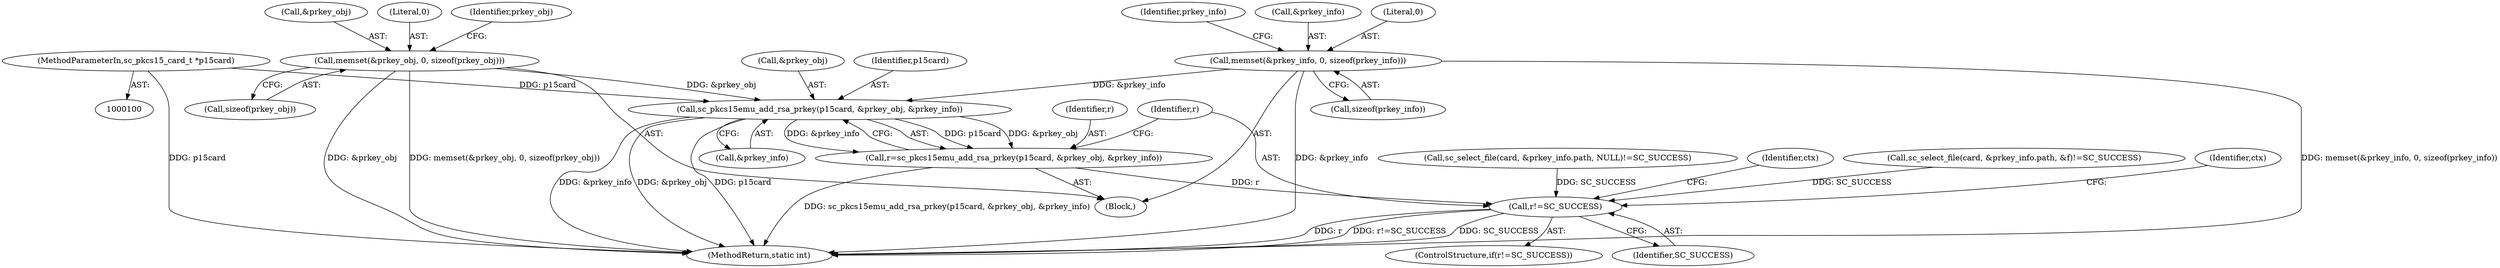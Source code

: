 digraph "0_OpenSC_8fe377e93b4b56060e5bbfb6f3142ceaeca744fa_20@pointer" {
"1000463" [label="(Call,sc_pkcs15emu_add_rsa_prkey(p15card, &prkey_obj, &prkey_info))"];
"1000101" [label="(MethodParameterIn,sc_pkcs15_card_t *p15card)"];
"1000172" [label="(Call,memset(&prkey_obj, 0, sizeof(prkey_obj)))"];
"1000129" [label="(Call,memset(&prkey_info, 0, sizeof(prkey_info)))"];
"1000461" [label="(Call,r=sc_pkcs15emu_add_rsa_prkey(p15card, &prkey_obj, &prkey_info))"];
"1000470" [label="(Call,r!=SC_SUCCESS)"];
"1000173" [label="(Call,&prkey_obj)"];
"1000133" [label="(Call,sizeof(prkey_info))"];
"1000465" [label="(Call,&prkey_obj)"];
"1000496" [label="(MethodReturn,static int)"];
"1000464" [label="(Identifier,p15card)"];
"1000461" [label="(Call,r=sc_pkcs15emu_add_rsa_prkey(p15card, &prkey_obj, &prkey_info))"];
"1000469" [label="(ControlStructure,if(r!=SC_SUCCESS))"];
"1000463" [label="(Call,sc_pkcs15emu_add_rsa_prkey(p15card, &prkey_obj, &prkey_info))"];
"1000129" [label="(Call,memset(&prkey_info, 0, sizeof(prkey_info)))"];
"1000138" [label="(Identifier,prkey_info)"];
"1000108" [label="(Block,)"];
"1000475" [label="(Identifier,ctx)"];
"1000130" [label="(Call,&prkey_info)"];
"1000248" [label="(Call,sc_select_file(card, &prkey_info.path, NULL)!=SC_SUCCESS)"];
"1000472" [label="(Identifier,SC_SUCCESS)"];
"1000176" [label="(Call,sizeof(prkey_obj))"];
"1000101" [label="(MethodParameterIn,sc_pkcs15_card_t *p15card)"];
"1000175" [label="(Literal,0)"];
"1000482" [label="(Identifier,ctx)"];
"1000180" [label="(Identifier,prkey_obj)"];
"1000132" [label="(Literal,0)"];
"1000467" [label="(Call,&prkey_info)"];
"1000470" [label="(Call,r!=SC_SUCCESS)"];
"1000172" [label="(Call,memset(&prkey_obj, 0, sizeof(prkey_obj)))"];
"1000394" [label="(Call,sc_select_file(card, &prkey_info.path, &f)!=SC_SUCCESS)"];
"1000462" [label="(Identifier,r)"];
"1000471" [label="(Identifier,r)"];
"1000463" -> "1000461"  [label="AST: "];
"1000463" -> "1000467"  [label="CFG: "];
"1000464" -> "1000463"  [label="AST: "];
"1000465" -> "1000463"  [label="AST: "];
"1000467" -> "1000463"  [label="AST: "];
"1000461" -> "1000463"  [label="CFG: "];
"1000463" -> "1000496"  [label="DDG: &prkey_obj"];
"1000463" -> "1000496"  [label="DDG: &prkey_info"];
"1000463" -> "1000496"  [label="DDG: p15card"];
"1000463" -> "1000461"  [label="DDG: p15card"];
"1000463" -> "1000461"  [label="DDG: &prkey_obj"];
"1000463" -> "1000461"  [label="DDG: &prkey_info"];
"1000101" -> "1000463"  [label="DDG: p15card"];
"1000172" -> "1000463"  [label="DDG: &prkey_obj"];
"1000129" -> "1000463"  [label="DDG: &prkey_info"];
"1000101" -> "1000100"  [label="AST: "];
"1000101" -> "1000496"  [label="DDG: p15card"];
"1000172" -> "1000108"  [label="AST: "];
"1000172" -> "1000176"  [label="CFG: "];
"1000173" -> "1000172"  [label="AST: "];
"1000175" -> "1000172"  [label="AST: "];
"1000176" -> "1000172"  [label="AST: "];
"1000180" -> "1000172"  [label="CFG: "];
"1000172" -> "1000496"  [label="DDG: memset(&prkey_obj, 0, sizeof(prkey_obj))"];
"1000172" -> "1000496"  [label="DDG: &prkey_obj"];
"1000129" -> "1000108"  [label="AST: "];
"1000129" -> "1000133"  [label="CFG: "];
"1000130" -> "1000129"  [label="AST: "];
"1000132" -> "1000129"  [label="AST: "];
"1000133" -> "1000129"  [label="AST: "];
"1000138" -> "1000129"  [label="CFG: "];
"1000129" -> "1000496"  [label="DDG: &prkey_info"];
"1000129" -> "1000496"  [label="DDG: memset(&prkey_info, 0, sizeof(prkey_info))"];
"1000461" -> "1000108"  [label="AST: "];
"1000462" -> "1000461"  [label="AST: "];
"1000471" -> "1000461"  [label="CFG: "];
"1000461" -> "1000496"  [label="DDG: sc_pkcs15emu_add_rsa_prkey(p15card, &prkey_obj, &prkey_info)"];
"1000461" -> "1000470"  [label="DDG: r"];
"1000470" -> "1000469"  [label="AST: "];
"1000470" -> "1000472"  [label="CFG: "];
"1000471" -> "1000470"  [label="AST: "];
"1000472" -> "1000470"  [label="AST: "];
"1000475" -> "1000470"  [label="CFG: "];
"1000482" -> "1000470"  [label="CFG: "];
"1000470" -> "1000496"  [label="DDG: SC_SUCCESS"];
"1000470" -> "1000496"  [label="DDG: r"];
"1000470" -> "1000496"  [label="DDG: r!=SC_SUCCESS"];
"1000394" -> "1000470"  [label="DDG: SC_SUCCESS"];
"1000248" -> "1000470"  [label="DDG: SC_SUCCESS"];
}
